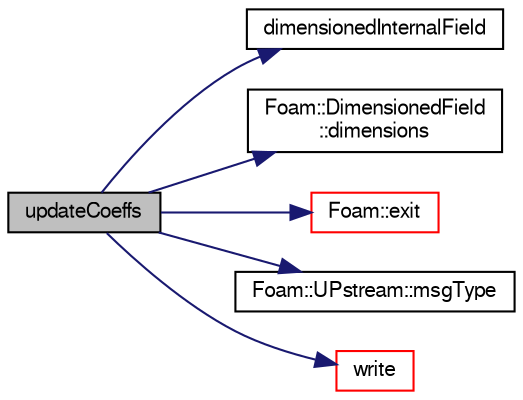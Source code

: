 digraph "updateCoeffs"
{
  bgcolor="transparent";
  edge [fontname="FreeSans",fontsize="10",labelfontname="FreeSans",labelfontsize="10"];
  node [fontname="FreeSans",fontsize="10",shape=record];
  rankdir="LR";
  Node97 [label="updateCoeffs",height=0.2,width=0.4,color="black", fillcolor="grey75", style="filled", fontcolor="black"];
  Node97 -> Node98 [color="midnightblue",fontsize="10",style="solid",fontname="FreeSans"];
  Node98 [label="dimensionedInternalField",height=0.2,width=0.4,color="black",URL="$a38438.html#a942cd19121a46cdc649099eb27c74b18"];
  Node97 -> Node99 [color="midnightblue",fontsize="10",style="solid",fontname="FreeSans"];
  Node99 [label="Foam::DimensionedField\l::dimensions",height=0.2,width=0.4,color="black",URL="$a26390.html#a66989c1e0666e0d0c93a2056ce75599e",tooltip="Return dimensions. "];
  Node97 -> Node100 [color="midnightblue",fontsize="10",style="solid",fontname="FreeSans"];
  Node100 [label="Foam::exit",height=0.2,width=0.4,color="red",URL="$a21124.html#a06ca7250d8e89caf05243ec094843642"];
  Node97 -> Node147 [color="midnightblue",fontsize="10",style="solid",fontname="FreeSans"];
  Node147 [label="Foam::UPstream::msgType",height=0.2,width=0.4,color="black",URL="$a26270.html#ae5b8fe6652f6320aa6c7f5c44b6f01b7",tooltip="Message tag of standard messages. "];
  Node97 -> Node148 [color="midnightblue",fontsize="10",style="solid",fontname="FreeSans"];
  Node148 [label="write",height=0.2,width=0.4,color="red",URL="$a28990.html#a293fdfec8bdfbd5c3913ab4c9f3454ff",tooltip="Write. "];
}
